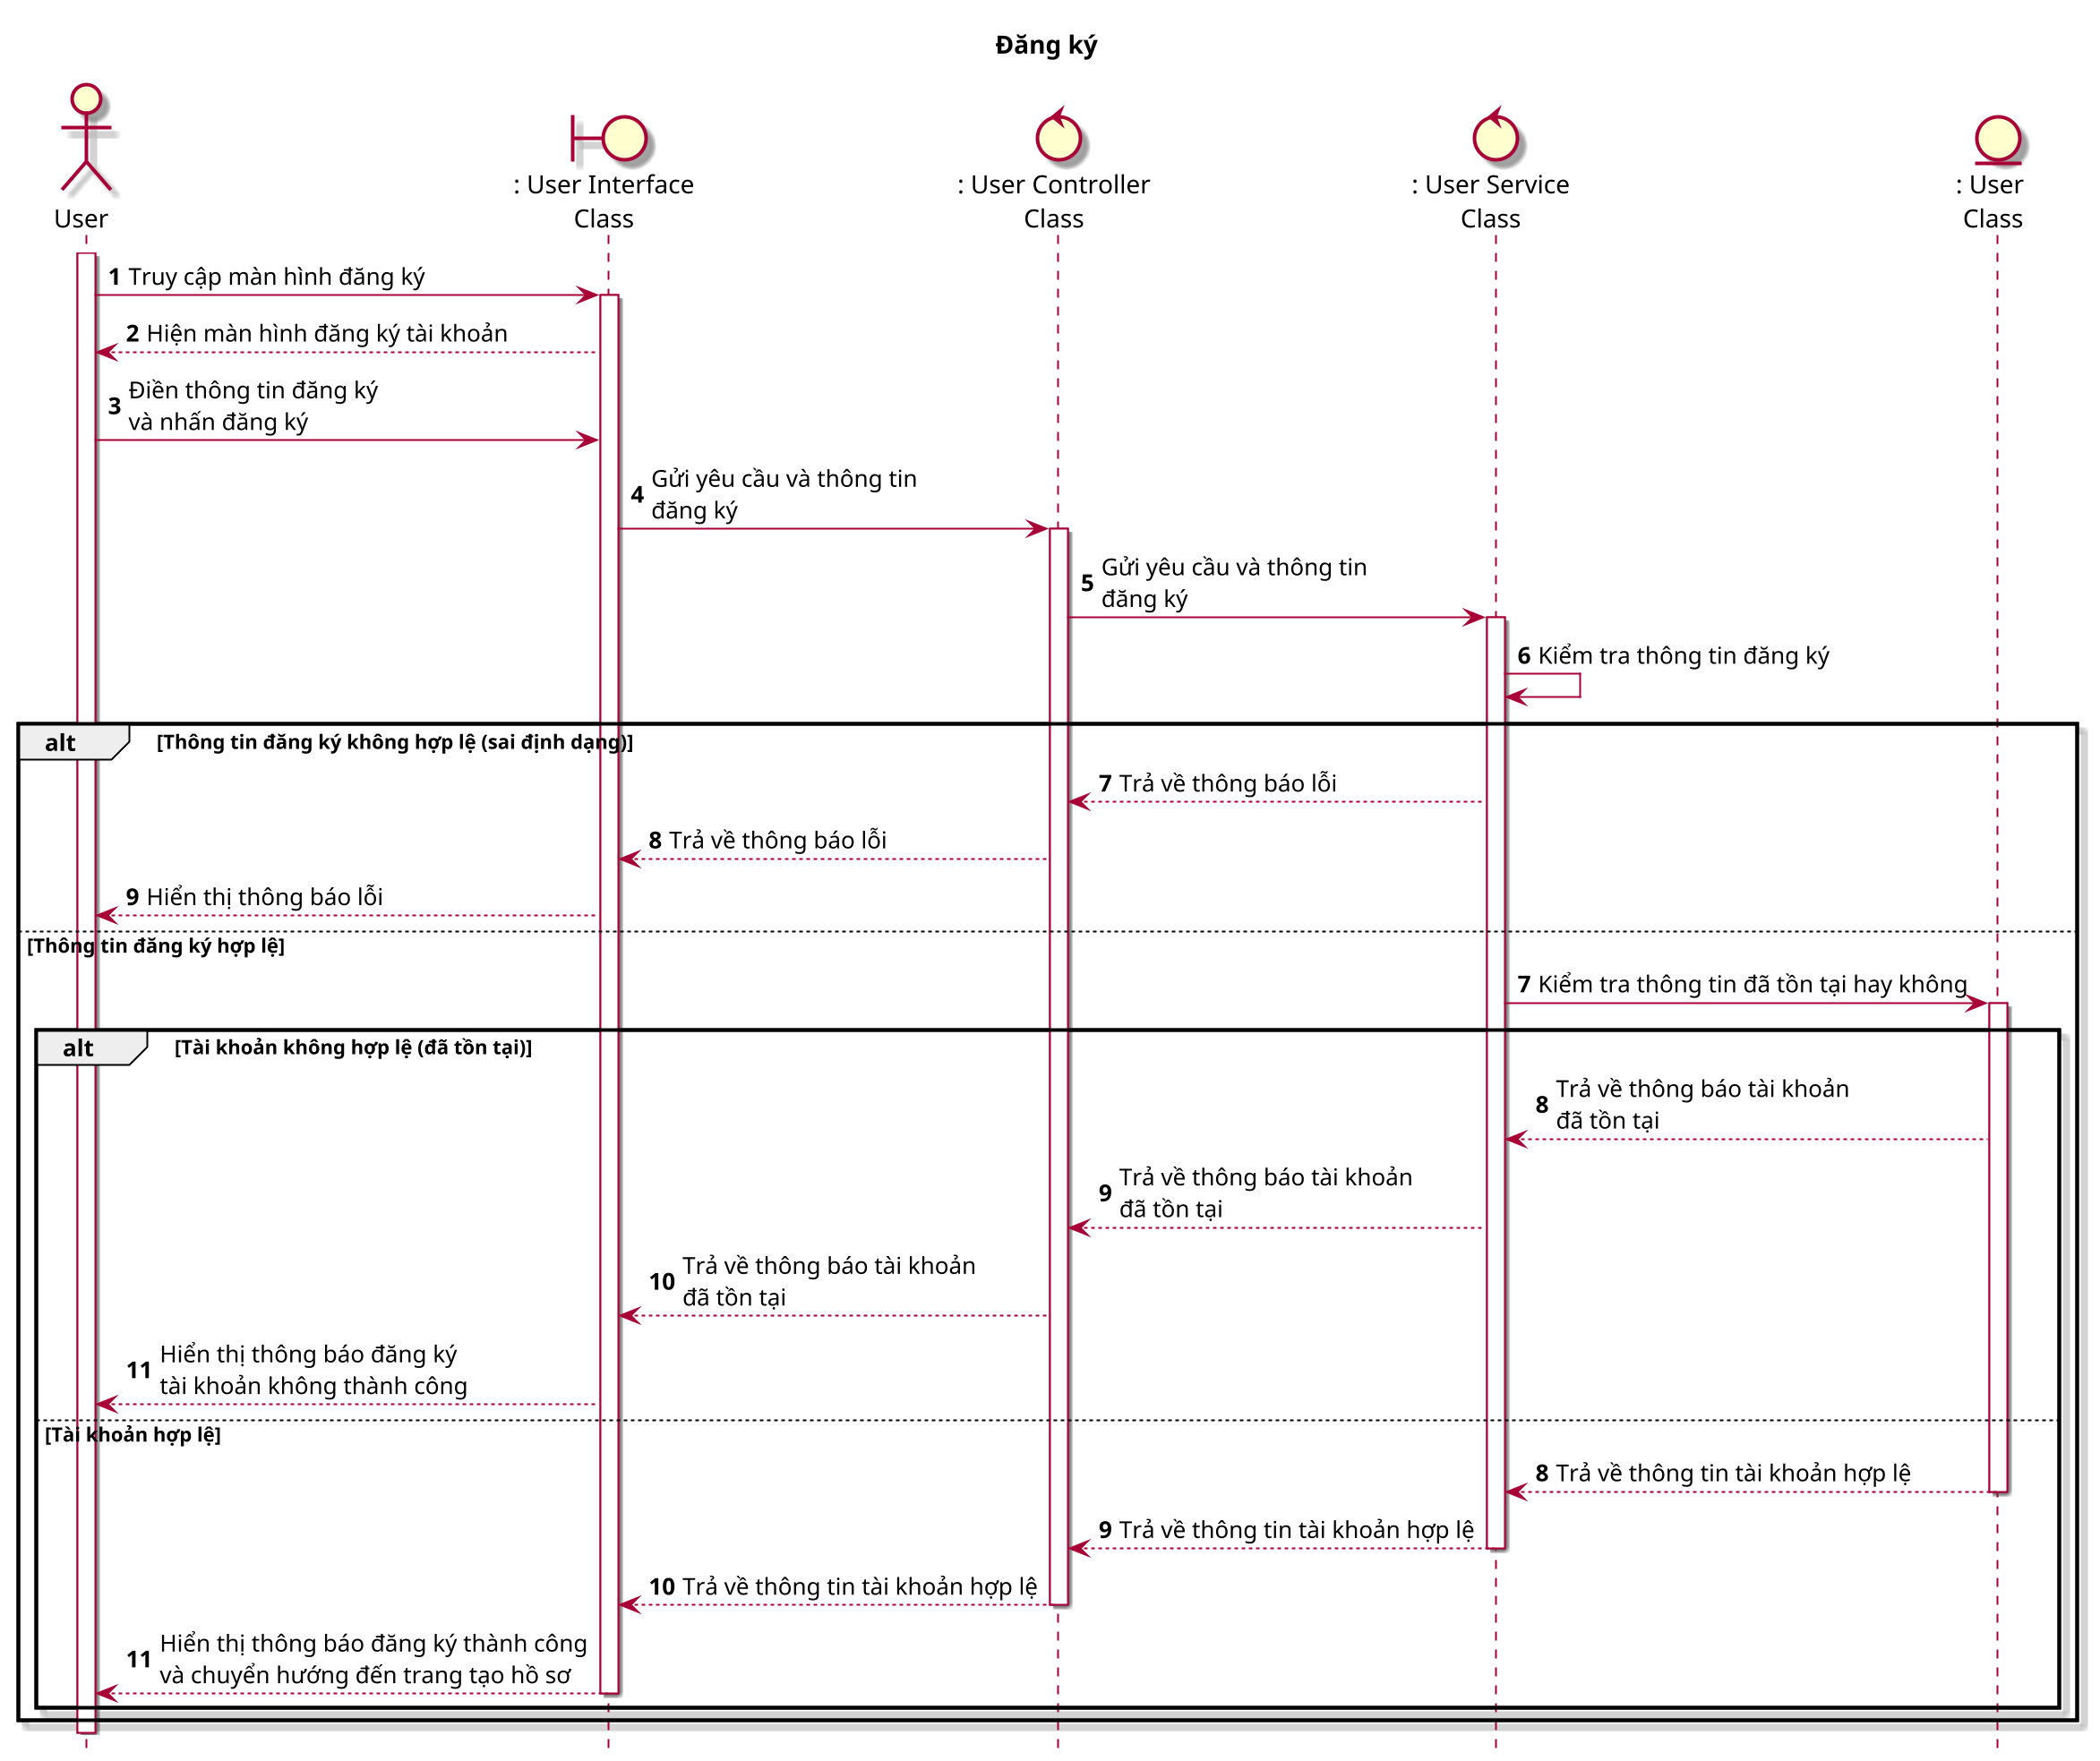 @startuml SEQ02_signUp
    title: Đăng ký

    skin rose
    scale 2
    hide footbox

    actor "User" as user
    boundary ": User Interface\nClass" as ui
    control ": User Controller\nClass" as ctr
    control ": User Service\nClass" as sv
    entity ": User \nClass" as ent

    autonumber

    user ++
    user -> ui: Truy cập màn hình đăng ký
    ui ++
    ui --> user: Hiện màn hình đăng ký tài khoản
    user -> ui: Điền thông tin đăng ký\nvà nhấn đăng ký
    ui -> ctr: Gửi yêu cầu và thông tin\nđăng ký
    ctr++
    ctr -> sv: Gửi yêu cầu và thông tin\nđăng ký
    sv++
    sv -> sv: Kiểm tra thông tin đăng ký
    
    alt Thông tin đăng ký không hợp lệ (sai định dạng)

        sv --> ctr: Trả về thông báo lỗi
        ctr --> ui: Trả về thông báo lỗi
        ui --> user: Hiển thị thông báo lỗi

    else Thông tin đăng ký hợp lệ

        autonumber 7

        sv -> ent: Kiểm tra thông tin đã tồn tại hay không
        ent ++

        alt Tài khoản không hợp lệ (đã tồn tại)
            ent --> sv: Trả về thông báo tài khoản\nđã tồn tại
            sv --> ctr: Trả về thông báo tài khoản\nđã tồn tại
            ctr --> ui: Trả về thông báo tài khoản\nđã tồn tại
            ui --> user: Hiển thị thông báo đăng ký\ntài khoản không thành công
        
        else Tài khoản hợp lệ

            autonumber 8

            ent --> sv: Trả về thông tin tài khoản hợp lệ
            ent -- 
            sv --> ctr: Trả về thông tin tài khoản hợp lệ
            sv --
            ctr --> ui: Trả về thông tin tài khoản hợp lệ
            ctr -- 
            ui --> user: Hiển thị thông báo đăng ký thành công\nvà chuyển hướng đến trang tạo hồ sơ
            ui --
        end
    end
    user --
@enduml